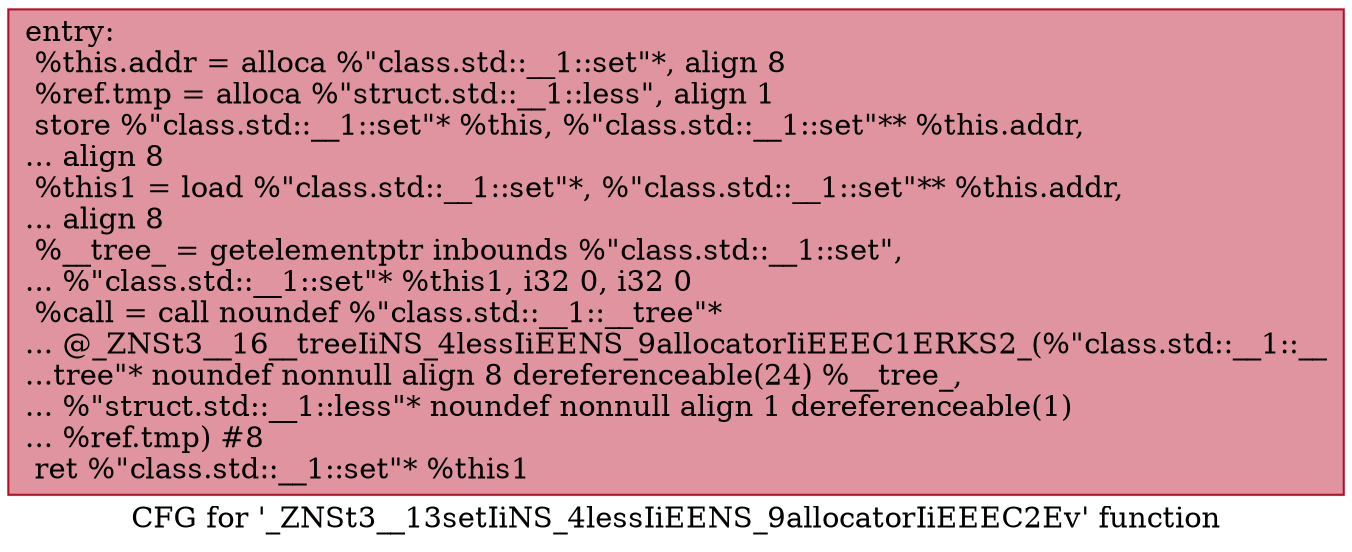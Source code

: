 digraph "CFG for '_ZNSt3__13setIiNS_4lessIiEENS_9allocatorIiEEEC2Ev' function" {
	label="CFG for '_ZNSt3__13setIiNS_4lessIiEENS_9allocatorIiEEEC2Ev' function";

	Node0x6000025579c0 [shape=record,color="#b70d28ff", style=filled, fillcolor="#b70d2870",label="{entry:\l  %this.addr = alloca %\"class.std::__1::set\"*, align 8\l  %ref.tmp = alloca %\"struct.std::__1::less\", align 1\l  store %\"class.std::__1::set\"* %this, %\"class.std::__1::set\"** %this.addr,\l... align 8\l  %this1 = load %\"class.std::__1::set\"*, %\"class.std::__1::set\"** %this.addr,\l... align 8\l  %__tree_ = getelementptr inbounds %\"class.std::__1::set\",\l... %\"class.std::__1::set\"* %this1, i32 0, i32 0\l  %call = call noundef %\"class.std::__1::__tree\"*\l... @_ZNSt3__16__treeIiNS_4lessIiEENS_9allocatorIiEEEC1ERKS2_(%\"class.std::__1::__\l...tree\"* noundef nonnull align 8 dereferenceable(24) %__tree_,\l... %\"struct.std::__1::less\"* noundef nonnull align 1 dereferenceable(1)\l... %ref.tmp) #8\l  ret %\"class.std::__1::set\"* %this1\l}"];
}
